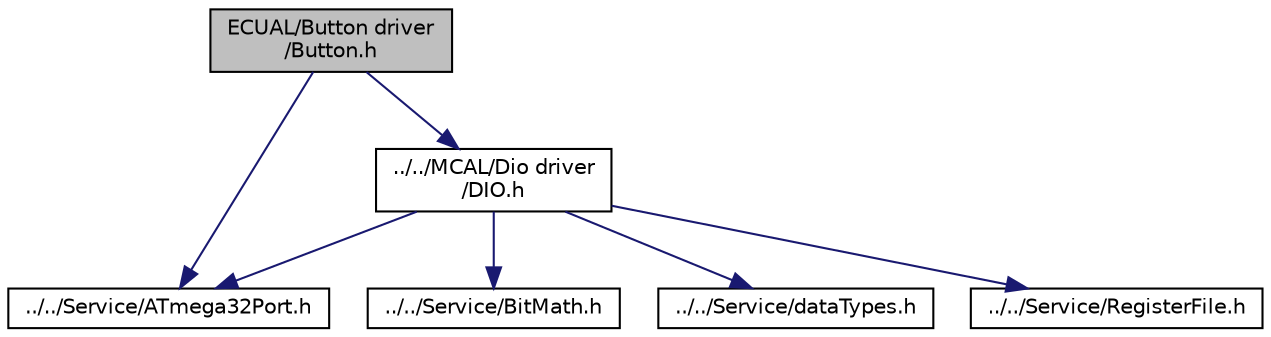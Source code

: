 digraph "ECUAL/Button driver/Button.h"
{
 // LATEX_PDF_SIZE
  edge [fontname="Helvetica",fontsize="10",labelfontname="Helvetica",labelfontsize="10"];
  node [fontname="Helvetica",fontsize="10",shape=record];
  Node1 [label="ECUAL/Button driver\l/Button.h",height=0.2,width=0.4,color="black", fillcolor="grey75", style="filled", fontcolor="black",tooltip=" "];
  Node1 -> Node2 [color="midnightblue",fontsize="10",style="solid"];
  Node2 [label="../../MCAL/Dio driver\l/DIO.h",height=0.2,width=0.4,color="black", fillcolor="white", style="filled",URL="$_d_i_o_8h.html",tooltip=" "];
  Node2 -> Node3 [color="midnightblue",fontsize="10",style="solid"];
  Node3 [label="../../Service/ATmega32Port.h",height=0.2,width=0.4,color="black", fillcolor="white", style="filled",URL="$_a_tmega32_port_8h.html",tooltip=" "];
  Node2 -> Node4 [color="midnightblue",fontsize="10",style="solid"];
  Node4 [label="../../Service/BitMath.h",height=0.2,width=0.4,color="black", fillcolor="white", style="filled",URL="$_bit_math_8h.html",tooltip=" "];
  Node2 -> Node5 [color="midnightblue",fontsize="10",style="solid"];
  Node5 [label="../../Service/dataTypes.h",height=0.2,width=0.4,color="black", fillcolor="white", style="filled",URL="$data_types_8h.html",tooltip=" "];
  Node2 -> Node6 [color="midnightblue",fontsize="10",style="solid"];
  Node6 [label="../../Service/RegisterFile.h",height=0.2,width=0.4,color="black", fillcolor="white", style="filled",URL="$_register_file_8h.html",tooltip=" "];
  Node1 -> Node3 [color="midnightblue",fontsize="10",style="solid"];
}
